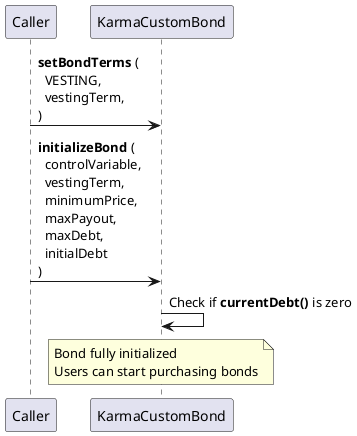 @startuml Karma Custom Bond initializeBond flow

Caller -> KarmaCustomBond : **setBondTerms** ( \n\
  VESTING, \n\
  vestingTerm, \n\
)

Caller -> KarmaCustomBond : **initializeBond** ( \n\
  controlVariable, \n\
  vestingTerm, \n\
  minimumPrice, \n\
  maxPayout, \n\
  maxDebt, \n\
  initialDebt \n\
)

KarmaCustomBond -> KarmaCustomBond : Check if **currentDebt()** is zero

note over KarmaCustomBond : Bond fully initialized \n\
Users can start purchasing bonds

@enduml